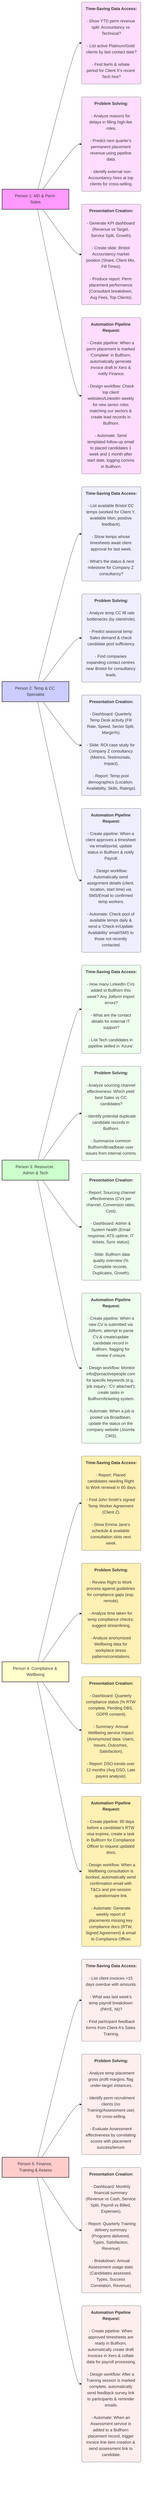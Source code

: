 graph LR
    A[Person 1: MD & Perm Sales] --> A1("<b>Time-Saving Data Access:</b><br/><br/>- Show YTD perm revenue split: Accountancy vs Technical?<br/><br/>- List active Platinum/Gold clients by last contact date?<br/><br/>- Find fee% & rebate period for Client X's recent Tech hire?");
    A --> A2("<b>Problem Solving:</b><br/><br/>- Analyze reasons for delays in filling high-fee roles.<br/><br/>- Predict next quarter's permanent placement revenue using pipeline data.<br/><br/>- Identify external non-Accountancy hires at top clients for cross-selling.");
    A --> A3("<b>Presentation Creation:</b><br/><br/>- Generate KPI dashboard (Revenue vs Target, Service Split, Growth).<br/><br/>- Create slide: Bristol Accountancy market position (Share, Client Mix, Fill Times).<br/><br/>- Produce report: Perm placement performance (Consultant breakdown, Avg Fees, Top Clients).");
    A --> A4("<b>Automation Pipeline Request:</b><br/><br/>- Create pipeline: When a perm placement is marked 'Complete' in Bullhorn, automatically generate invoice draft in Xero & notify Finance.<br/><br/>- Design workflow: Check top client websites/LinkedIn weekly for new senior roles matching our sectors & create lead records in Bullhorn.<br/><br/>- Automate: Send templated follow-up email to placed candidates 1 week and 1 month after start date, logging comms in Bullhorn.");

    B[Person 2: Temp & CC Specialist] --> B1("<b>Time-Saving Data Access:</b><br/><br/>- List available Bristol CC temps (worked for Client Y, available Mon, positive feedback).<br/><br/>- Show temps whose timesheets await client approval for last week.<br/><br/>- What's the status & next milestone for Company Z consultancy?");
    B --> B2("<b>Problem Solving:</b><br/><br/>- Analyze temp CC fill rate bottlenecks (by client/role).<br/><br/>- Predict seasonal temp Sales demand & check candidate pool sufficiency.<br/><br/>- Find companies expanding contact centres near Bristol for consultancy leads.");
    B --> B3("<b>Presentation Creation:</b><br/><br/>- Dashboard: Quarterly Temp Desk activity (Fill Rate, Speed, Sector Split, Margin%).<br/><br/>- Slide: ROI case study for Company Z consultancy (Metrics, Testimonials, Impact).<br/><br/>- Report: Temp pool demographics (Location, Availability, Skills, Ratings).");
    B --> B4("<b>Automation Pipeline Request:</b><br/><br/>- Create pipeline: When a client approves a timesheet via email/portal, update status in Bullhorn & notify Payroll.<br/><br/>- Design workflow: Automatically send assignment details (client, location, start time) via SMS/Email to confirmed temp workers.<br/><br/>- Automate: Check pool of available temps daily & send a 'Check-in/Update Availability' email/SMS to those not recently contacted.");

    C[Person 3: Resourcer, Admin & Tech] --> C1("<b>Time-Saving Data Access:</b><br/><br/>- How many LinkedIn CVs added to Bullhorn this week? Any Jotform import errors?<br/><br/>- What are the contact details for external IT support?<br/><br/>- List Tech candidates in pipeline skilled in 'Azure'.");
    C --> C2("<b>Problem Solving:</b><br/><br/>- Analyze sourcing channel effectiveness: Which yield best Sales vs CC candidates?<br/><br/>- Identify potential duplicate candidate records in Bullhorn.<br/><br/>- Summarize common Bullhorn/Broadbean user issues from internal comms.");
    C --> C3("<b>Presentation Creation:</b><br/><br/>- Report: Sourcing channel effectiveness (CVs per channel, Conversion rates, Cost).<br/><br/>- Dashboard: Admin & System health (Email response, ATS uptime, IT tickets, Sync status).<br/><br/>- Slide: Bullhorn data quality overview (% Complete records, Duplicates, Growth).");
    C --> C4("<b>Automation Pipeline Request:</b><br/><br/>- Create pipeline: When a new CV is submitted via Jotform, attempt to parse CV & create/update candidate record in Bullhorn, flagging for review if unsure.<br/><br/>- Design workflow: Monitor info@proactivepeople.com for specific keywords (e.g., 'job inquiry', 'CV attached'); create tasks in Bullhorn/ticketing system.<br/><br/>- Automate: When a job is posted via Broadbean, update the status on the company website (Joomla CMS).");

    D[Person 4: Compliance & Wellbeing] --> D1("<b>Time-Saving Data Access:</b><br/><br/>- Report: Placed candidates needing Right to Work renewal in 60 days.<br/><br/>- Find John Smith's signed Temp Worker Agreement (Client Z).<br/><br/>- Show Emma Jane's schedule & available consultation slots next week.");
    D --> D2("<b>Problem Solving:</b><br/><br/>- Review Right to Work process against guidelines for compliance gaps (esp. remote).<br/><br/>- Analyze time taken for temp compliance checks; suggest streamlining.<br/><br/>- Analyze anonymized Wellbeing data for workplace stress patterns/correlations.");
    D --> D3("<b>Presentation Creation:</b><br/><br/>- Dashboard: Quarterly compliance status (% RTW complete, Pending DBS, GDPR consent).<br/><br/>- Summary: Annual Wellbeing service impact (Anonymized data: Users, Issues, Outcomes, Satisfaction).<br/><br/>- Report: DSO trends over 12 months (Avg DSO, Late payers analysis).");
    D --> D4("<b>Automation Pipeline Request:</b><br/><br/>- Create pipeline: 90 days before a candidate's RTW visa expires, create a task in Bullhorn for Compliance Officer to request updated docs.<br/><br/>- Design workflow: When a Wellbeing consultation is booked, automatically send confirmation email with T&Cs and pre-session questionnaire link.<br/><br/>- Automate: Generate weekly report of placements missing key compliance docs (RTW, Signed Agreement) & email to Compliance Officer.");

    E[Person 5: Finance, Training & Assess] --> E1("<b>Time-Saving Data Access:</b><br/><br/>- List client invoices >15 days overdue with amounts.<br/><br/>- What was last week's temp payroll breakdown (PAYE, NI)?<br/><br/>- Find participant feedback forms from Client A's Sales Training.");
    E --> E2("<b>Problem Solving:</b><br/><br/>- Analyze temp placement gross profit margins; flag under-target instances.<br/><br/>- Identify perm recruitment clients (no Training/Assessment use) for cross-selling.<br/><br/>- Evaluate Assessment effectiveness by correlating scores with placement success/tenure.");
    E --> E3("<b>Presentation Creation:</b><br/><br/>- Dashboard: Monthly financial summary (Revenue vs Cash, Service Split, Payroll vs Billed, Expenses).<br/><br/>- Report: Quarterly Training delivery summary (Programs delivered, Types, Satisfaction, Revenue).<br/><br/>- Breakdown: Annual Assessment usage stats (Candidates assessed, Types, Success Correlation, Revenue).");
    E --> E4("<b>Automation Pipeline Request:</b><br/><br/>- Create pipeline: When approved timesheets are ready in Bullhorn, automatically create draft invoices in Xero & collate data for payroll processing.<br/><br/>- Design workflow: After a Training session is marked complete, automatically send feedback survey link to participants & reminder emails.<br/><br/>- Automate: When an Assessment service is added to a Bullhorn placement record, trigger invoice line item creation & send assessment link to candidate.");

    style A fill:#f9f,stroke:#333,stroke-width:2px
    style B fill:#ccf,stroke:#333,stroke-width:2px
    style C fill:#cfc,stroke:#333,stroke-width:2px
    style D fill:#ffc,stroke:#333,stroke-width:2px
    style E fill:#fcc,stroke:#333,stroke-width:2px

    style A1 fill:#fdf,stroke:#666,stroke-width:1px
    style A2 fill:#fdf,stroke:#666,stroke-width:1px
    style A3 fill:#fdf,stroke:#666,stroke-width:1px
    style A4 fill:#fdf,stroke:#666,stroke-width:1px

    style B1 fill:#eef,stroke:#666,stroke-width:1px
    style B2 fill:#eef,stroke:#666,stroke-width:1px
    style B3 fill:#eef,stroke:#666,stroke-width:1px
    style B4 fill:#eef,stroke:#666,stroke-width:1px

    style C1 fill:#efe,stroke:#666,stroke-width:1px
    style C2 fill:#efe,stroke:#666,stroke-width:1px
    style C3 fill:#efe,stroke:#666,stroke-width:1px
    style C4 fill:#efe,stroke:#666,stroke-width:1px

    style D1 fill:#fff0b3,stroke:#666,stroke-width:1px
    style D2 fill:#fff0b3,stroke:#666,stroke-width:1px
    style D3 fill:#fff0b3,stroke:#666,stroke-width:1px
    style D4 fill:#fff0b3,stroke:#666,stroke-width:1px

    style E1 fill:#fee,stroke:#666,stroke-width:1px
    style E2 fill:#fee,stroke:#666,stroke-width:1px
    style E3 fill:#fee,stroke:#666,stroke-width:1px
    style E4 fill:#fee,stroke:#666,stroke-width:1px